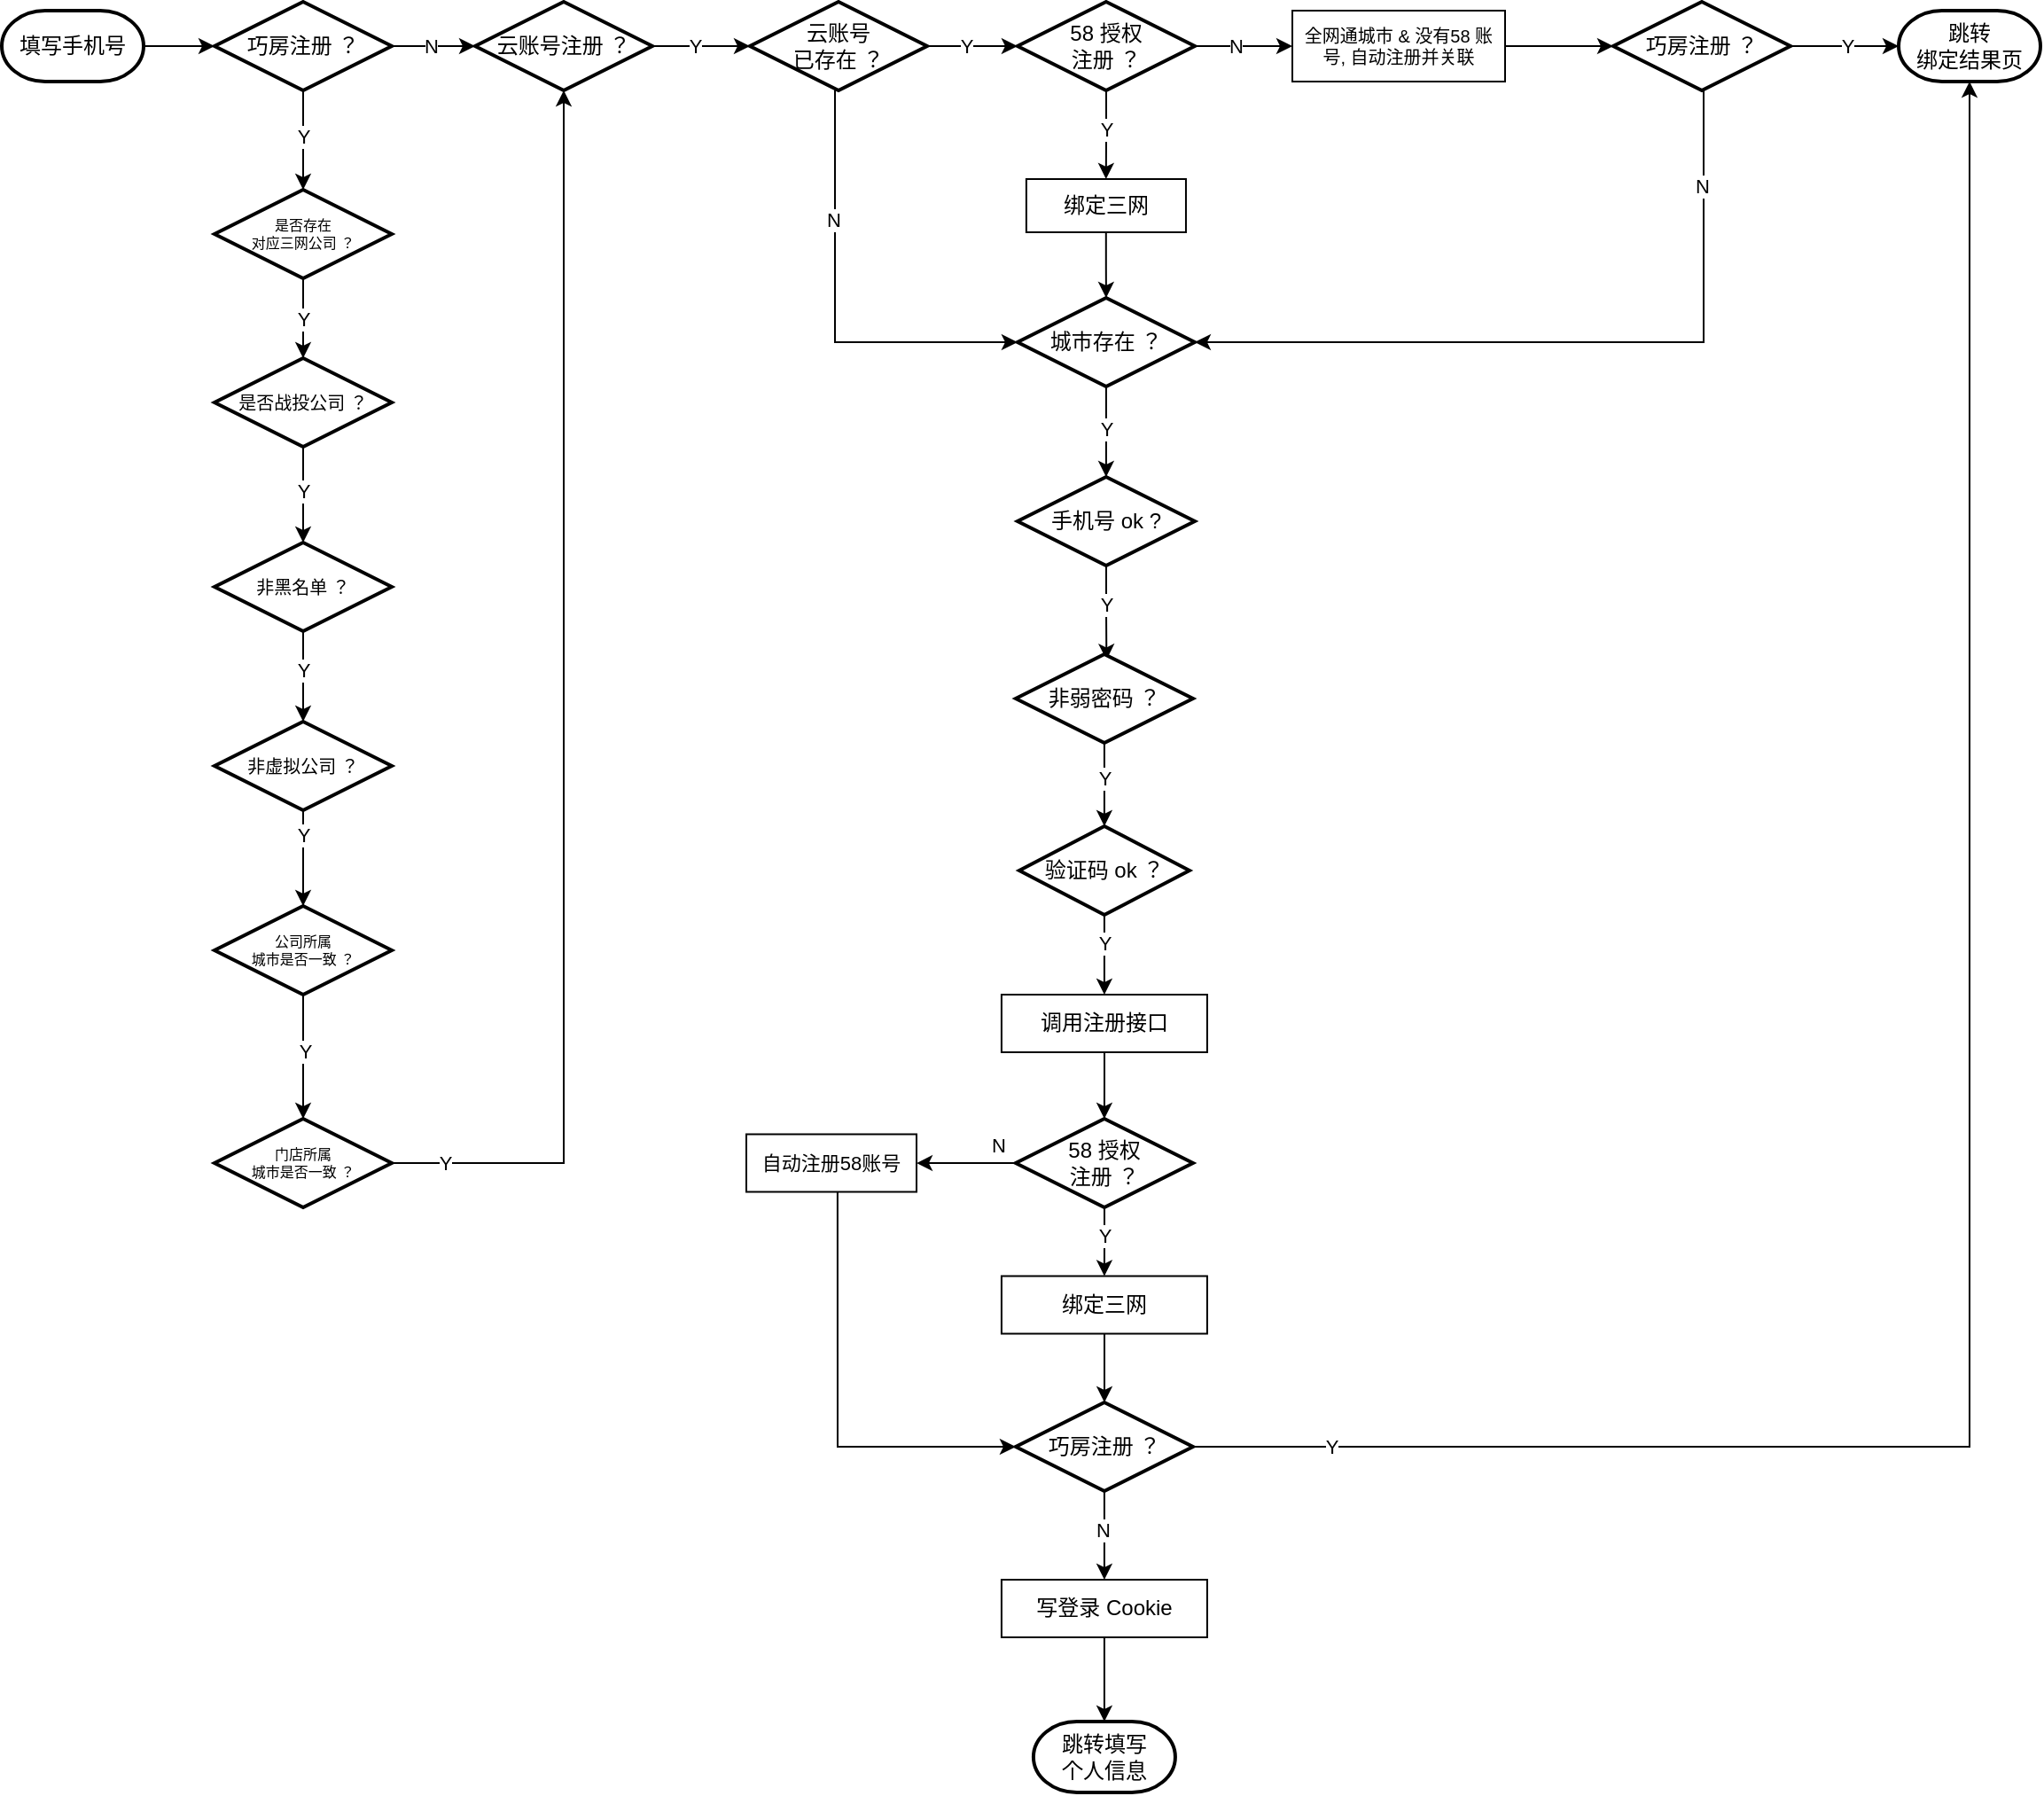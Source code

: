 <mxfile version="21.6.8" type="github">
  <diagram name="第 1 页" id="mxg2_MV8SL3HYpg_Iof4">
    <mxGraphModel dx="2726" dy="1969" grid="1" gridSize="10" guides="1" tooltips="1" connect="1" arrows="1" fold="1" page="1" pageScale="1" pageWidth="827" pageHeight="1169" math="0" shadow="0">
      <root>
        <mxCell id="0" />
        <mxCell id="1" parent="0" />
        <mxCell id="vc-uLmDQuaaOf_mBzw23-6" style="edgeStyle=orthogonalEdgeStyle;rounded=0;orthogonalLoop=1;jettySize=auto;html=1;entryX=0;entryY=0.5;entryDx=0;entryDy=0;entryPerimeter=0;" parent="1" source="vc-uLmDQuaaOf_mBzw23-3" target="vc-uLmDQuaaOf_mBzw23-5" edge="1">
          <mxGeometry relative="1" as="geometry" />
        </mxCell>
        <mxCell id="vc-uLmDQuaaOf_mBzw23-3" value="填写手机号" style="strokeWidth=2;html=1;shape=mxgraph.flowchart.terminator;whiteSpace=wrap;" parent="1" vertex="1">
          <mxGeometry x="40" y="125" width="80" height="40" as="geometry" />
        </mxCell>
        <mxCell id="vc-uLmDQuaaOf_mBzw23-8" style="edgeStyle=orthogonalEdgeStyle;rounded=0;orthogonalLoop=1;jettySize=auto;html=1;entryX=0;entryY=0.5;entryDx=0;entryDy=0;entryPerimeter=0;" parent="1" source="vc-uLmDQuaaOf_mBzw23-5" target="vc-uLmDQuaaOf_mBzw23-7" edge="1">
          <mxGeometry relative="1" as="geometry" />
        </mxCell>
        <mxCell id="vc-uLmDQuaaOf_mBzw23-78" value="N" style="edgeLabel;html=1;align=center;verticalAlign=middle;resizable=0;points=[];" parent="vc-uLmDQuaaOf_mBzw23-8" vertex="1" connectable="0">
          <mxGeometry x="-0.086" y="3" relative="1" as="geometry">
            <mxPoint x="-40" y="3" as="offset" />
          </mxGeometry>
        </mxCell>
        <mxCell id="lluayxy632GNw3IVgE8h-11" value="N" style="edgeLabel;html=1;align=center;verticalAlign=middle;resizable=0;points=[];" vertex="1" connectable="0" parent="vc-uLmDQuaaOf_mBzw23-8">
          <mxGeometry x="-0.234" y="-1" relative="1" as="geometry">
            <mxPoint x="4" y="-1" as="offset" />
          </mxGeometry>
        </mxCell>
        <mxCell id="vc-uLmDQuaaOf_mBzw23-10" style="edgeStyle=orthogonalEdgeStyle;rounded=0;orthogonalLoop=1;jettySize=auto;html=1;" parent="1" source="vc-uLmDQuaaOf_mBzw23-5" target="vc-uLmDQuaaOf_mBzw23-9" edge="1">
          <mxGeometry relative="1" as="geometry" />
        </mxCell>
        <mxCell id="vc-uLmDQuaaOf_mBzw23-11" value="Y" style="edgeLabel;html=1;align=center;verticalAlign=middle;resizable=0;points=[];" parent="vc-uLmDQuaaOf_mBzw23-10" vertex="1" connectable="0">
          <mxGeometry x="-0.294" relative="1" as="geometry">
            <mxPoint y="6" as="offset" />
          </mxGeometry>
        </mxCell>
        <mxCell id="vc-uLmDQuaaOf_mBzw23-5" value="巧房注册 ？" style="strokeWidth=2;html=1;shape=mxgraph.flowchart.decision;whiteSpace=wrap;" parent="1" vertex="1">
          <mxGeometry x="160" y="120" width="100" height="50" as="geometry" />
        </mxCell>
        <mxCell id="lluayxy632GNw3IVgE8h-7" style="edgeStyle=orthogonalEdgeStyle;rounded=0;orthogonalLoop=1;jettySize=auto;html=1;entryX=0;entryY=0.5;entryDx=0;entryDy=0;entryPerimeter=0;" edge="1" parent="1" source="vc-uLmDQuaaOf_mBzw23-7" target="vc-uLmDQuaaOf_mBzw23-34">
          <mxGeometry relative="1" as="geometry" />
        </mxCell>
        <mxCell id="lluayxy632GNw3IVgE8h-8" value="Y" style="edgeLabel;html=1;align=center;verticalAlign=middle;resizable=0;points=[];" vertex="1" connectable="0" parent="lluayxy632GNw3IVgE8h-7">
          <mxGeometry x="-0.127" y="4" relative="1" as="geometry">
            <mxPoint y="4" as="offset" />
          </mxGeometry>
        </mxCell>
        <mxCell id="vc-uLmDQuaaOf_mBzw23-7" value="云账号注册 ？" style="strokeWidth=2;html=1;shape=mxgraph.flowchart.decision;whiteSpace=wrap;" parent="1" vertex="1">
          <mxGeometry x="307" y="120" width="100" height="50" as="geometry" />
        </mxCell>
        <mxCell id="vc-uLmDQuaaOf_mBzw23-13" style="edgeStyle=orthogonalEdgeStyle;rounded=0;orthogonalLoop=1;jettySize=auto;html=1;entryX=0.5;entryY=0;entryDx=0;entryDy=0;entryPerimeter=0;" parent="1" source="vc-uLmDQuaaOf_mBzw23-9" target="vc-uLmDQuaaOf_mBzw23-12" edge="1">
          <mxGeometry relative="1" as="geometry" />
        </mxCell>
        <mxCell id="vc-uLmDQuaaOf_mBzw23-14" value="Y" style="edgeLabel;html=1;align=center;verticalAlign=middle;resizable=0;points=[];" parent="vc-uLmDQuaaOf_mBzw23-13" vertex="1" connectable="0">
          <mxGeometry x="-0.317" y="1" relative="1" as="geometry">
            <mxPoint x="-1" y="7" as="offset" />
          </mxGeometry>
        </mxCell>
        <mxCell id="vc-uLmDQuaaOf_mBzw23-9" value="是否存在&lt;br style=&quot;font-size: 8px;&quot;&gt;对应三网公司 ？" style="strokeWidth=2;html=1;shape=mxgraph.flowchart.decision;whiteSpace=wrap;fontSize=8;" parent="1" vertex="1">
          <mxGeometry x="160" y="226" width="100" height="50" as="geometry" />
        </mxCell>
        <mxCell id="vc-uLmDQuaaOf_mBzw23-16" style="edgeStyle=orthogonalEdgeStyle;rounded=0;orthogonalLoop=1;jettySize=auto;html=1;entryX=0.5;entryY=0;entryDx=0;entryDy=0;entryPerimeter=0;" parent="1" source="vc-uLmDQuaaOf_mBzw23-12" target="vc-uLmDQuaaOf_mBzw23-15" edge="1">
          <mxGeometry relative="1" as="geometry" />
        </mxCell>
        <mxCell id="vc-uLmDQuaaOf_mBzw23-17" value="Y" style="edgeLabel;html=1;align=center;verticalAlign=middle;resizable=0;points=[];" parent="vc-uLmDQuaaOf_mBzw23-16" vertex="1" connectable="0">
          <mxGeometry x="-0.261" y="1" relative="1" as="geometry">
            <mxPoint x="-1" y="5" as="offset" />
          </mxGeometry>
        </mxCell>
        <mxCell id="vc-uLmDQuaaOf_mBzw23-12" value="是否战投公司 ？" style="strokeWidth=2;html=1;shape=mxgraph.flowchart.decision;whiteSpace=wrap;fontSize=10;" parent="1" vertex="1">
          <mxGeometry x="160" y="321" width="100" height="50" as="geometry" />
        </mxCell>
        <mxCell id="vc-uLmDQuaaOf_mBzw23-19" style="edgeStyle=orthogonalEdgeStyle;rounded=0;orthogonalLoop=1;jettySize=auto;html=1;entryX=0.5;entryY=0;entryDx=0;entryDy=0;entryPerimeter=0;" parent="1" source="vc-uLmDQuaaOf_mBzw23-15" target="vc-uLmDQuaaOf_mBzw23-18" edge="1">
          <mxGeometry relative="1" as="geometry" />
        </mxCell>
        <mxCell id="vc-uLmDQuaaOf_mBzw23-20" value="Y" style="edgeLabel;html=1;align=center;verticalAlign=middle;resizable=0;points=[];" parent="vc-uLmDQuaaOf_mBzw23-19" vertex="1" connectable="0">
          <mxGeometry x="-0.15" relative="1" as="geometry">
            <mxPoint as="offset" />
          </mxGeometry>
        </mxCell>
        <mxCell id="vc-uLmDQuaaOf_mBzw23-15" value="非黑名单 ？" style="strokeWidth=2;html=1;shape=mxgraph.flowchart.decision;whiteSpace=wrap;fontSize=10;" parent="1" vertex="1">
          <mxGeometry x="160" y="425" width="100" height="50" as="geometry" />
        </mxCell>
        <mxCell id="vc-uLmDQuaaOf_mBzw23-22" style="edgeStyle=orthogonalEdgeStyle;rounded=0;orthogonalLoop=1;jettySize=auto;html=1;" parent="1" source="vc-uLmDQuaaOf_mBzw23-18" target="vc-uLmDQuaaOf_mBzw23-21" edge="1">
          <mxGeometry relative="1" as="geometry" />
        </mxCell>
        <mxCell id="vc-uLmDQuaaOf_mBzw23-23" value="Y" style="edgeLabel;html=1;align=center;verticalAlign=middle;resizable=0;points=[];" parent="vc-uLmDQuaaOf_mBzw23-22" vertex="1" connectable="0">
          <mxGeometry x="-0.15" relative="1" as="geometry">
            <mxPoint y="-9" as="offset" />
          </mxGeometry>
        </mxCell>
        <mxCell id="vc-uLmDQuaaOf_mBzw23-18" value="非虚拟公司 ？" style="strokeWidth=2;html=1;shape=mxgraph.flowchart.decision;whiteSpace=wrap;fontSize=10;" parent="1" vertex="1">
          <mxGeometry x="160" y="526" width="100" height="50" as="geometry" />
        </mxCell>
        <mxCell id="lluayxy632GNw3IVgE8h-48" style="edgeStyle=orthogonalEdgeStyle;rounded=0;orthogonalLoop=1;jettySize=auto;html=1;" edge="1" parent="1" source="vc-uLmDQuaaOf_mBzw23-21" target="vc-uLmDQuaaOf_mBzw23-24">
          <mxGeometry relative="1" as="geometry" />
        </mxCell>
        <mxCell id="lluayxy632GNw3IVgE8h-49" value="Y" style="edgeLabel;html=1;align=center;verticalAlign=middle;resizable=0;points=[];" vertex="1" connectable="0" parent="lluayxy632GNw3IVgE8h-48">
          <mxGeometry x="-0.107" y="1" relative="1" as="geometry">
            <mxPoint as="offset" />
          </mxGeometry>
        </mxCell>
        <mxCell id="vc-uLmDQuaaOf_mBzw23-21" value="公司所属&lt;br style=&quot;font-size: 8px;&quot;&gt;城市是否一致 ？" style="strokeWidth=2;html=1;shape=mxgraph.flowchart.decision;whiteSpace=wrap;fontSize=8;" parent="1" vertex="1">
          <mxGeometry x="160" y="630" width="100" height="50" as="geometry" />
        </mxCell>
        <mxCell id="lluayxy632GNw3IVgE8h-12" style="edgeStyle=orthogonalEdgeStyle;rounded=0;orthogonalLoop=1;jettySize=auto;html=1;entryX=0.5;entryY=1;entryDx=0;entryDy=0;entryPerimeter=0;exitX=1;exitY=0.5;exitDx=0;exitDy=0;exitPerimeter=0;" edge="1" parent="1" source="vc-uLmDQuaaOf_mBzw23-24" target="vc-uLmDQuaaOf_mBzw23-7">
          <mxGeometry relative="1" as="geometry">
            <mxPoint x="350" y="280" as="targetPoint" />
          </mxGeometry>
        </mxCell>
        <mxCell id="lluayxy632GNw3IVgE8h-13" value="Y" style="edgeLabel;html=1;align=center;verticalAlign=middle;resizable=0;points=[];" vertex="1" connectable="0" parent="lluayxy632GNw3IVgE8h-12">
          <mxGeometry x="-0.809" y="1" relative="1" as="geometry">
            <mxPoint x="-37" y="1" as="offset" />
          </mxGeometry>
        </mxCell>
        <mxCell id="vc-uLmDQuaaOf_mBzw23-24" value="门店所属&lt;br&gt;城市是否一致 ？" style="strokeWidth=2;html=1;shape=mxgraph.flowchart.decision;whiteSpace=wrap;fontSize=8;" parent="1" vertex="1">
          <mxGeometry x="160" y="750" width="100" height="50" as="geometry" />
        </mxCell>
        <mxCell id="vc-uLmDQuaaOf_mBzw23-51" style="edgeStyle=orthogonalEdgeStyle;rounded=0;orthogonalLoop=1;jettySize=auto;html=1;entryX=0;entryY=0.5;entryDx=0;entryDy=0;entryPerimeter=0;" parent="1" source="vc-uLmDQuaaOf_mBzw23-34" target="lluayxy632GNw3IVgE8h-3" edge="1">
          <mxGeometry relative="1" as="geometry">
            <mxPoint x="611.96" y="145" as="targetPoint" />
          </mxGeometry>
        </mxCell>
        <mxCell id="vc-uLmDQuaaOf_mBzw23-80" value="Y" style="edgeLabel;html=1;align=center;verticalAlign=middle;resizable=0;points=[];" parent="vc-uLmDQuaaOf_mBzw23-51" vertex="1" connectable="0">
          <mxGeometry x="-0.147" relative="1" as="geometry">
            <mxPoint as="offset" />
          </mxGeometry>
        </mxCell>
        <mxCell id="lluayxy632GNw3IVgE8h-85" style="edgeStyle=orthogonalEdgeStyle;rounded=0;orthogonalLoop=1;jettySize=auto;html=1;entryX=0;entryY=0.5;entryDx=0;entryDy=0;entryPerimeter=0;" edge="1" parent="1" source="vc-uLmDQuaaOf_mBzw23-34" target="vc-uLmDQuaaOf_mBzw23-42">
          <mxGeometry relative="1" as="geometry">
            <Array as="points">
              <mxPoint x="510" y="312" />
            </Array>
          </mxGeometry>
        </mxCell>
        <mxCell id="lluayxy632GNw3IVgE8h-86" value="N" style="edgeLabel;html=1;align=center;verticalAlign=middle;resizable=0;points=[];" vertex="1" connectable="0" parent="lluayxy632GNw3IVgE8h-85">
          <mxGeometry x="-0.404" y="-2" relative="1" as="geometry">
            <mxPoint x="1" as="offset" />
          </mxGeometry>
        </mxCell>
        <mxCell id="vc-uLmDQuaaOf_mBzw23-34" value="云账号&lt;br&gt;已存在 ？" style="strokeWidth=2;html=1;shape=mxgraph.flowchart.decision;whiteSpace=wrap;fontSize=12;" parent="1" vertex="1">
          <mxGeometry x="462" y="120" width="100" height="50" as="geometry" />
        </mxCell>
        <mxCell id="vc-uLmDQuaaOf_mBzw23-58" style="edgeStyle=orthogonalEdgeStyle;rounded=0;orthogonalLoop=1;jettySize=auto;html=1;entryX=0.5;entryY=0;entryDx=0;entryDy=0;entryPerimeter=0;" parent="1" source="vc-uLmDQuaaOf_mBzw23-42" target="vc-uLmDQuaaOf_mBzw23-57" edge="1">
          <mxGeometry relative="1" as="geometry" />
        </mxCell>
        <mxCell id="vc-uLmDQuaaOf_mBzw23-90" value="Y" style="edgeLabel;html=1;align=center;verticalAlign=middle;resizable=0;points=[];" parent="vc-uLmDQuaaOf_mBzw23-58" vertex="1" connectable="0">
          <mxGeometry x="-0.434" y="-1" relative="1" as="geometry">
            <mxPoint x="1" y="9" as="offset" />
          </mxGeometry>
        </mxCell>
        <mxCell id="vc-uLmDQuaaOf_mBzw23-42" value="城市存在 ？" style="strokeWidth=2;html=1;shape=mxgraph.flowchart.decision;whiteSpace=wrap;fontSize=12;" parent="1" vertex="1">
          <mxGeometry x="612.96" y="287" width="100" height="50" as="geometry" />
        </mxCell>
        <mxCell id="lluayxy632GNw3IVgE8h-39" style="edgeStyle=orthogonalEdgeStyle;rounded=0;orthogonalLoop=1;jettySize=auto;html=1;entryX=0.512;entryY=0.064;entryDx=0;entryDy=0;entryPerimeter=0;" edge="1" parent="1" source="vc-uLmDQuaaOf_mBzw23-57" target="vc-uLmDQuaaOf_mBzw23-70">
          <mxGeometry relative="1" as="geometry" />
        </mxCell>
        <mxCell id="lluayxy632GNw3IVgE8h-40" value="Y" style="edgeLabel;html=1;align=center;verticalAlign=middle;resizable=0;points=[];" vertex="1" connectable="0" parent="lluayxy632GNw3IVgE8h-39">
          <mxGeometry x="-0.295" y="-1" relative="1" as="geometry">
            <mxPoint x="1" y="3" as="offset" />
          </mxGeometry>
        </mxCell>
        <mxCell id="vc-uLmDQuaaOf_mBzw23-57" value="手机号 ok ?" style="strokeWidth=2;html=1;shape=mxgraph.flowchart.decision;whiteSpace=wrap;fontSize=12;" parent="1" vertex="1">
          <mxGeometry x="612.96" y="388" width="100" height="50" as="geometry" />
        </mxCell>
        <mxCell id="vc-uLmDQuaaOf_mBzw23-73" style="edgeStyle=orthogonalEdgeStyle;rounded=0;orthogonalLoop=1;jettySize=auto;html=1;entryX=0.5;entryY=0;entryDx=0;entryDy=0;entryPerimeter=0;" parent="1" source="vc-uLmDQuaaOf_mBzw23-70" target="vc-uLmDQuaaOf_mBzw23-72" edge="1">
          <mxGeometry relative="1" as="geometry" />
        </mxCell>
        <mxCell id="vc-uLmDQuaaOf_mBzw23-74" value="Y" style="edgeLabel;html=1;align=center;verticalAlign=middle;resizable=0;points=[];" parent="vc-uLmDQuaaOf_mBzw23-73" vertex="1" connectable="0">
          <mxGeometry x="-0.317" relative="1" as="geometry">
            <mxPoint y="4" as="offset" />
          </mxGeometry>
        </mxCell>
        <mxCell id="vc-uLmDQuaaOf_mBzw23-70" value="非弱密码 ？" style="strokeWidth=2;html=1;shape=mxgraph.flowchart.decision;whiteSpace=wrap;fontSize=12;" parent="1" vertex="1">
          <mxGeometry x="611.96" y="488" width="100" height="50" as="geometry" />
        </mxCell>
        <mxCell id="vc-uLmDQuaaOf_mBzw23-76" style="edgeStyle=orthogonalEdgeStyle;rounded=0;orthogonalLoop=1;jettySize=auto;html=1;entryX=0.5;entryY=0;entryDx=0;entryDy=0;" parent="1" source="vc-uLmDQuaaOf_mBzw23-72" target="vc-uLmDQuaaOf_mBzw23-75" edge="1">
          <mxGeometry relative="1" as="geometry" />
        </mxCell>
        <mxCell id="vc-uLmDQuaaOf_mBzw23-77" value="Y" style="edgeLabel;html=1;align=center;verticalAlign=middle;resizable=0;points=[];" parent="vc-uLmDQuaaOf_mBzw23-76" vertex="1" connectable="0">
          <mxGeometry x="-0.383" relative="1" as="geometry">
            <mxPoint y="2" as="offset" />
          </mxGeometry>
        </mxCell>
        <mxCell id="vc-uLmDQuaaOf_mBzw23-72" value="验证码 ok ？" style="strokeWidth=2;html=1;shape=mxgraph.flowchart.decision;whiteSpace=wrap;fontSize=12;" parent="1" vertex="1">
          <mxGeometry x="613.96" y="585" width="96" height="50" as="geometry" />
        </mxCell>
        <mxCell id="lluayxy632GNw3IVgE8h-88" style="edgeStyle=orthogonalEdgeStyle;rounded=0;orthogonalLoop=1;jettySize=auto;html=1;entryX=0.5;entryY=0;entryDx=0;entryDy=0;entryPerimeter=0;" edge="1" parent="1" source="vc-uLmDQuaaOf_mBzw23-75" target="lluayxy632GNw3IVgE8h-87">
          <mxGeometry relative="1" as="geometry" />
        </mxCell>
        <mxCell id="vc-uLmDQuaaOf_mBzw23-75" value="调用注册接口" style="rounded=0;whiteSpace=wrap;html=1;fontSize=12;" parent="1" vertex="1">
          <mxGeometry x="603.96" y="680" width="116" height="32.5" as="geometry" />
        </mxCell>
        <mxCell id="lluayxy632GNw3IVgE8h-56" style="edgeStyle=orthogonalEdgeStyle;rounded=0;orthogonalLoop=1;jettySize=auto;html=1;" edge="1" parent="1" source="lluayxy632GNw3IVgE8h-3" target="lluayxy632GNw3IVgE8h-4">
          <mxGeometry relative="1" as="geometry" />
        </mxCell>
        <mxCell id="lluayxy632GNw3IVgE8h-57" value="Y" style="edgeLabel;html=1;align=center;verticalAlign=middle;resizable=0;points=[];" vertex="1" connectable="0" parent="lluayxy632GNw3IVgE8h-56">
          <mxGeometry x="-0.303" y="-1" relative="1" as="geometry">
            <mxPoint x="1" y="4" as="offset" />
          </mxGeometry>
        </mxCell>
        <mxCell id="lluayxy632GNw3IVgE8h-70" style="edgeStyle=orthogonalEdgeStyle;rounded=0;orthogonalLoop=1;jettySize=auto;html=1;entryX=0;entryY=0.5;entryDx=0;entryDy=0;" edge="1" parent="1" source="lluayxy632GNw3IVgE8h-3" target="lluayxy632GNw3IVgE8h-28">
          <mxGeometry relative="1" as="geometry" />
        </mxCell>
        <mxCell id="lluayxy632GNw3IVgE8h-71" value="N" style="edgeLabel;html=1;align=center;verticalAlign=middle;resizable=0;points=[];" vertex="1" connectable="0" parent="lluayxy632GNw3IVgE8h-70">
          <mxGeometry x="-0.19" y="-3" relative="1" as="geometry">
            <mxPoint y="-3" as="offset" />
          </mxGeometry>
        </mxCell>
        <mxCell id="lluayxy632GNw3IVgE8h-3" value="58 授权&lt;br&gt;注册 ？" style="strokeWidth=2;html=1;shape=mxgraph.flowchart.decision;whiteSpace=wrap;fontSize=12;" vertex="1" parent="1">
          <mxGeometry x="612.96" y="120" width="100" height="50" as="geometry" />
        </mxCell>
        <mxCell id="lluayxy632GNw3IVgE8h-60" style="edgeStyle=orthogonalEdgeStyle;rounded=0;orthogonalLoop=1;jettySize=auto;html=1;entryX=0.5;entryY=0;entryDx=0;entryDy=0;entryPerimeter=0;" edge="1" parent="1" source="lluayxy632GNw3IVgE8h-4" target="vc-uLmDQuaaOf_mBzw23-42">
          <mxGeometry relative="1" as="geometry" />
        </mxCell>
        <mxCell id="lluayxy632GNw3IVgE8h-4" value="绑定三网" style="rounded=0;whiteSpace=wrap;html=1;fontSize=12;" vertex="1" parent="1">
          <mxGeometry x="617.94" y="220" width="90.04" height="30" as="geometry" />
        </mxCell>
        <mxCell id="lluayxy632GNw3IVgE8h-73" style="edgeStyle=orthogonalEdgeStyle;rounded=0;orthogonalLoop=1;jettySize=auto;html=1;entryX=0;entryY=0.5;entryDx=0;entryDy=0;entryPerimeter=0;" edge="1" parent="1" source="lluayxy632GNw3IVgE8h-25" target="lluayxy632GNw3IVgE8h-31">
          <mxGeometry relative="1" as="geometry" />
        </mxCell>
        <mxCell id="lluayxy632GNw3IVgE8h-74" value="Y" style="edgeLabel;html=1;align=center;verticalAlign=middle;resizable=0;points=[];" vertex="1" connectable="0" parent="lluayxy632GNw3IVgE8h-73">
          <mxGeometry x="0.23" y="-2" relative="1" as="geometry">
            <mxPoint x="-6" y="-2" as="offset" />
          </mxGeometry>
        </mxCell>
        <mxCell id="lluayxy632GNw3IVgE8h-83" style="edgeStyle=orthogonalEdgeStyle;rounded=0;orthogonalLoop=1;jettySize=auto;html=1;entryX=1;entryY=0.5;entryDx=0;entryDy=0;entryPerimeter=0;" edge="1" parent="1" source="lluayxy632GNw3IVgE8h-25" target="vc-uLmDQuaaOf_mBzw23-42">
          <mxGeometry relative="1" as="geometry">
            <Array as="points">
              <mxPoint x="1000" y="312" />
            </Array>
          </mxGeometry>
        </mxCell>
        <mxCell id="lluayxy632GNw3IVgE8h-84" value="N" style="edgeLabel;html=1;align=center;verticalAlign=middle;resizable=0;points=[];" vertex="1" connectable="0" parent="lluayxy632GNw3IVgE8h-83">
          <mxGeometry x="-0.748" y="2" relative="1" as="geometry">
            <mxPoint x="-3" as="offset" />
          </mxGeometry>
        </mxCell>
        <mxCell id="lluayxy632GNw3IVgE8h-25" value="巧房注册 ？" style="strokeWidth=2;html=1;shape=mxgraph.flowchart.decision;whiteSpace=wrap;" vertex="1" parent="1">
          <mxGeometry x="949" y="120" width="100" height="50" as="geometry" />
        </mxCell>
        <mxCell id="lluayxy632GNw3IVgE8h-72" style="edgeStyle=orthogonalEdgeStyle;rounded=0;orthogonalLoop=1;jettySize=auto;html=1;entryX=0;entryY=0.5;entryDx=0;entryDy=0;entryPerimeter=0;" edge="1" parent="1" source="lluayxy632GNw3IVgE8h-28" target="lluayxy632GNw3IVgE8h-25">
          <mxGeometry relative="1" as="geometry" />
        </mxCell>
        <mxCell id="lluayxy632GNw3IVgE8h-28" value="全网通城市 &amp;amp; 没有58 账号, 自动注册并关联" style="rounded=0;whiteSpace=wrap;html=1;fontSize=10;" vertex="1" parent="1">
          <mxGeometry x="768" y="125" width="120" height="40" as="geometry" />
        </mxCell>
        <mxCell id="lluayxy632GNw3IVgE8h-31" value="跳转&lt;br&gt;绑定结果页" style="strokeWidth=2;html=1;shape=mxgraph.flowchart.terminator;whiteSpace=wrap;" vertex="1" parent="1">
          <mxGeometry x="1110" y="125" width="80" height="40" as="geometry" />
        </mxCell>
        <mxCell id="lluayxy632GNw3IVgE8h-66" value="跳转填写&lt;br&gt;个人信息" style="strokeWidth=2;html=1;shape=mxgraph.flowchart.terminator;whiteSpace=wrap;" vertex="1" parent="1">
          <mxGeometry x="621.96" y="1090" width="80" height="40" as="geometry" />
        </mxCell>
        <mxCell id="lluayxy632GNw3IVgE8h-102" style="edgeStyle=orthogonalEdgeStyle;rounded=0;orthogonalLoop=1;jettySize=auto;html=1;" edge="1" parent="1" source="lluayxy632GNw3IVgE8h-77" target="lluayxy632GNw3IVgE8h-99">
          <mxGeometry relative="1" as="geometry" />
        </mxCell>
        <mxCell id="lluayxy632GNw3IVgE8h-103" value="N" style="edgeLabel;html=1;align=center;verticalAlign=middle;resizable=0;points=[];" vertex="1" connectable="0" parent="lluayxy632GNw3IVgE8h-102">
          <mxGeometry x="-0.149" y="-1" relative="1" as="geometry">
            <mxPoint as="offset" />
          </mxGeometry>
        </mxCell>
        <mxCell id="lluayxy632GNw3IVgE8h-106" style="edgeStyle=orthogonalEdgeStyle;rounded=0;orthogonalLoop=1;jettySize=auto;html=1;entryX=0.5;entryY=1;entryDx=0;entryDy=0;entryPerimeter=0;" edge="1" parent="1" source="lluayxy632GNw3IVgE8h-77" target="lluayxy632GNw3IVgE8h-31">
          <mxGeometry relative="1" as="geometry">
            <mxPoint x="1090" y="400" as="targetPoint" />
          </mxGeometry>
        </mxCell>
        <mxCell id="lluayxy632GNw3IVgE8h-108" value="Y" style="edgeLabel;html=1;align=center;verticalAlign=middle;resizable=0;points=[];" vertex="1" connectable="0" parent="lluayxy632GNw3IVgE8h-106">
          <mxGeometry x="-0.522" y="-2" relative="1" as="geometry">
            <mxPoint x="-211" y="-2" as="offset" />
          </mxGeometry>
        </mxCell>
        <mxCell id="lluayxy632GNw3IVgE8h-77" value="巧房注册 ？" style="strokeWidth=2;html=1;shape=mxgraph.flowchart.decision;whiteSpace=wrap;" vertex="1" parent="1">
          <mxGeometry x="611.96" y="910" width="100" height="50" as="geometry" />
        </mxCell>
        <mxCell id="lluayxy632GNw3IVgE8h-90" style="edgeStyle=orthogonalEdgeStyle;rounded=0;orthogonalLoop=1;jettySize=auto;html=1;entryX=0.5;entryY=0;entryDx=0;entryDy=0;" edge="1" parent="1" source="lluayxy632GNw3IVgE8h-87" target="lluayxy632GNw3IVgE8h-97">
          <mxGeometry relative="1" as="geometry">
            <mxPoint x="653.49" y="840" as="targetPoint" />
          </mxGeometry>
        </mxCell>
        <mxCell id="lluayxy632GNw3IVgE8h-91" value="Y" style="edgeLabel;html=1;align=center;verticalAlign=middle;resizable=0;points=[];" vertex="1" connectable="0" parent="lluayxy632GNw3IVgE8h-90">
          <mxGeometry x="-0.252" relative="1" as="geometry">
            <mxPoint as="offset" />
          </mxGeometry>
        </mxCell>
        <mxCell id="lluayxy632GNw3IVgE8h-93" style="edgeStyle=orthogonalEdgeStyle;rounded=0;orthogonalLoop=1;jettySize=auto;html=1;" edge="1" parent="1" source="lluayxy632GNw3IVgE8h-87" target="lluayxy632GNw3IVgE8h-92">
          <mxGeometry relative="1" as="geometry" />
        </mxCell>
        <mxCell id="lluayxy632GNw3IVgE8h-95" value="N" style="edgeLabel;html=1;align=center;verticalAlign=middle;resizable=0;points=[];" vertex="1" connectable="0" parent="lluayxy632GNw3IVgE8h-93">
          <mxGeometry x="-0.381" y="-5" relative="1" as="geometry">
            <mxPoint x="7" y="-5" as="offset" />
          </mxGeometry>
        </mxCell>
        <mxCell id="lluayxy632GNw3IVgE8h-87" value="58 授权&lt;br&gt;注册 ？" style="strokeWidth=2;html=1;shape=mxgraph.flowchart.decision;whiteSpace=wrap;fontSize=12;" vertex="1" parent="1">
          <mxGeometry x="611.96" y="750" width="100" height="50" as="geometry" />
        </mxCell>
        <mxCell id="lluayxy632GNw3IVgE8h-107" style="edgeStyle=orthogonalEdgeStyle;rounded=0;orthogonalLoop=1;jettySize=auto;html=1;entryX=0;entryY=0.5;entryDx=0;entryDy=0;entryPerimeter=0;exitX=0.536;exitY=0.933;exitDx=0;exitDy=0;exitPerimeter=0;" edge="1" parent="1" source="lluayxy632GNw3IVgE8h-92" target="lluayxy632GNw3IVgE8h-77">
          <mxGeometry relative="1" as="geometry">
            <Array as="points">
              <mxPoint x="512" y="935" />
            </Array>
          </mxGeometry>
        </mxCell>
        <mxCell id="lluayxy632GNw3IVgE8h-92" value="自动注册58账号" style="rounded=0;whiteSpace=wrap;html=1;fontSize=11;" vertex="1" parent="1">
          <mxGeometry x="460" y="758.75" width="96" height="32.5" as="geometry" />
        </mxCell>
        <mxCell id="lluayxy632GNw3IVgE8h-101" style="edgeStyle=orthogonalEdgeStyle;rounded=0;orthogonalLoop=1;jettySize=auto;html=1;" edge="1" parent="1" source="lluayxy632GNw3IVgE8h-97" target="lluayxy632GNw3IVgE8h-77">
          <mxGeometry relative="1" as="geometry" />
        </mxCell>
        <mxCell id="lluayxy632GNw3IVgE8h-97" value="绑定三网" style="rounded=0;whiteSpace=wrap;html=1;fontSize=12;" vertex="1" parent="1">
          <mxGeometry x="603.96" y="838.75" width="116" height="32.5" as="geometry" />
        </mxCell>
        <mxCell id="lluayxy632GNw3IVgE8h-104" style="edgeStyle=orthogonalEdgeStyle;rounded=0;orthogonalLoop=1;jettySize=auto;html=1;" edge="1" parent="1" source="lluayxy632GNw3IVgE8h-99" target="lluayxy632GNw3IVgE8h-66">
          <mxGeometry relative="1" as="geometry" />
        </mxCell>
        <mxCell id="lluayxy632GNw3IVgE8h-99" value="写登录 Cookie" style="rounded=0;whiteSpace=wrap;html=1;fontSize=12;" vertex="1" parent="1">
          <mxGeometry x="603.96" y="1010" width="116" height="32.5" as="geometry" />
        </mxCell>
      </root>
    </mxGraphModel>
  </diagram>
</mxfile>
